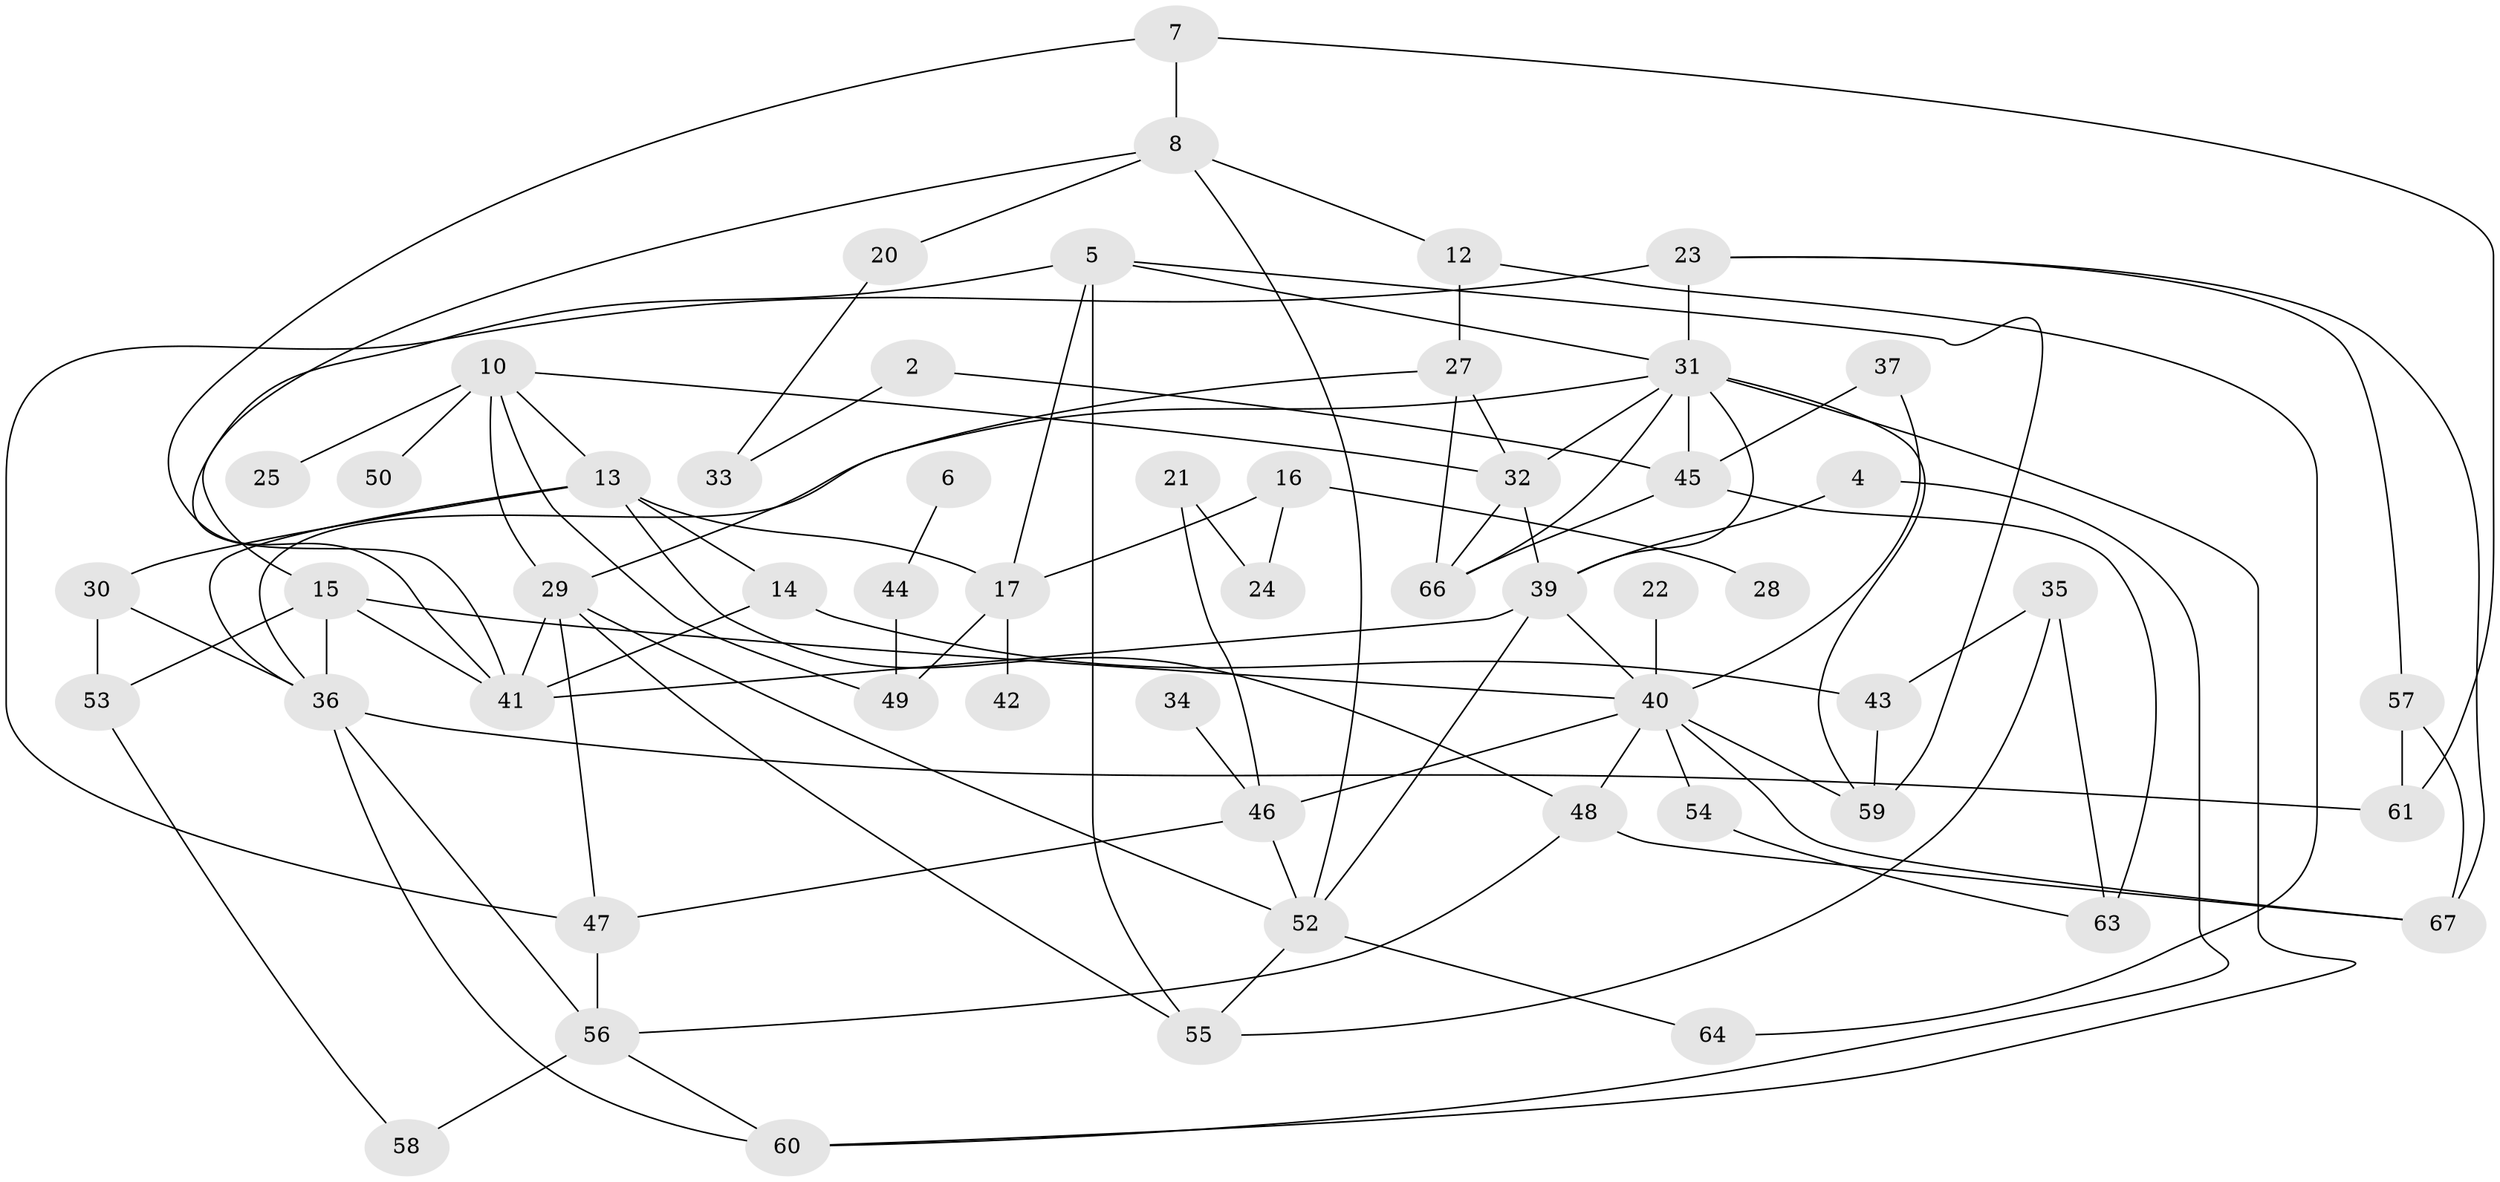 // original degree distribution, {1: 0.1791044776119403, 0: 0.08208955223880597, 2: 0.26865671641791045, 6: 0.03731343283582089, 3: 0.2462686567164179, 5: 0.08208955223880597, 4: 0.08955223880597014, 7: 0.014925373134328358}
// Generated by graph-tools (version 1.1) at 2025/00/03/09/25 03:00:55]
// undirected, 56 vertices, 101 edges
graph export_dot {
graph [start="1"]
  node [color=gray90,style=filled];
  2;
  4;
  5;
  6;
  7;
  8;
  10;
  12;
  13;
  14;
  15;
  16;
  17;
  20;
  21;
  22;
  23;
  24;
  25;
  27;
  28;
  29;
  30;
  31;
  32;
  33;
  34;
  35;
  36;
  37;
  39;
  40;
  41;
  42;
  43;
  44;
  45;
  46;
  47;
  48;
  49;
  50;
  52;
  53;
  54;
  55;
  56;
  57;
  58;
  59;
  60;
  61;
  63;
  64;
  66;
  67;
  2 -- 33 [weight=1.0];
  2 -- 45 [weight=1.0];
  4 -- 39 [weight=1.0];
  4 -- 60 [weight=1.0];
  5 -- 15 [weight=1.0];
  5 -- 17 [weight=1.0];
  5 -- 31 [weight=1.0];
  5 -- 55 [weight=1.0];
  5 -- 59 [weight=1.0];
  6 -- 44 [weight=1.0];
  7 -- 8 [weight=1.0];
  7 -- 41 [weight=1.0];
  7 -- 61 [weight=1.0];
  8 -- 12 [weight=1.0];
  8 -- 20 [weight=1.0];
  8 -- 41 [weight=1.0];
  8 -- 52 [weight=1.0];
  10 -- 13 [weight=1.0];
  10 -- 25 [weight=1.0];
  10 -- 29 [weight=1.0];
  10 -- 32 [weight=1.0];
  10 -- 49 [weight=1.0];
  10 -- 50 [weight=1.0];
  12 -- 27 [weight=1.0];
  12 -- 64 [weight=1.0];
  13 -- 14 [weight=1.0];
  13 -- 17 [weight=1.0];
  13 -- 30 [weight=1.0];
  13 -- 36 [weight=1.0];
  13 -- 48 [weight=1.0];
  14 -- 41 [weight=1.0];
  14 -- 43 [weight=1.0];
  15 -- 36 [weight=1.0];
  15 -- 40 [weight=1.0];
  15 -- 41 [weight=1.0];
  15 -- 53 [weight=1.0];
  16 -- 17 [weight=1.0];
  16 -- 24 [weight=1.0];
  16 -- 28 [weight=1.0];
  17 -- 42 [weight=1.0];
  17 -- 49 [weight=1.0];
  20 -- 33 [weight=1.0];
  21 -- 24 [weight=1.0];
  21 -- 46 [weight=1.0];
  22 -- 40 [weight=1.0];
  23 -- 31 [weight=2.0];
  23 -- 47 [weight=1.0];
  23 -- 57 [weight=1.0];
  23 -- 67 [weight=1.0];
  27 -- 29 [weight=2.0];
  27 -- 32 [weight=1.0];
  27 -- 66 [weight=1.0];
  29 -- 41 [weight=1.0];
  29 -- 47 [weight=1.0];
  29 -- 52 [weight=1.0];
  29 -- 55 [weight=1.0];
  30 -- 36 [weight=1.0];
  30 -- 53 [weight=1.0];
  31 -- 32 [weight=1.0];
  31 -- 36 [weight=1.0];
  31 -- 39 [weight=1.0];
  31 -- 45 [weight=1.0];
  31 -- 59 [weight=1.0];
  31 -- 60 [weight=1.0];
  31 -- 66 [weight=1.0];
  32 -- 39 [weight=1.0];
  32 -- 66 [weight=1.0];
  34 -- 46 [weight=1.0];
  35 -- 43 [weight=1.0];
  35 -- 55 [weight=1.0];
  35 -- 63 [weight=1.0];
  36 -- 56 [weight=1.0];
  36 -- 60 [weight=1.0];
  36 -- 61 [weight=1.0];
  37 -- 40 [weight=1.0];
  37 -- 45 [weight=1.0];
  39 -- 40 [weight=1.0];
  39 -- 41 [weight=2.0];
  39 -- 52 [weight=1.0];
  40 -- 46 [weight=1.0];
  40 -- 48 [weight=1.0];
  40 -- 54 [weight=1.0];
  40 -- 59 [weight=1.0];
  40 -- 67 [weight=1.0];
  43 -- 59 [weight=1.0];
  44 -- 49 [weight=1.0];
  45 -- 63 [weight=1.0];
  45 -- 66 [weight=1.0];
  46 -- 47 [weight=1.0];
  46 -- 52 [weight=1.0];
  47 -- 56 [weight=1.0];
  48 -- 56 [weight=1.0];
  48 -- 67 [weight=1.0];
  52 -- 55 [weight=1.0];
  52 -- 64 [weight=1.0];
  53 -- 58 [weight=1.0];
  54 -- 63 [weight=1.0];
  56 -- 58 [weight=1.0];
  56 -- 60 [weight=1.0];
  57 -- 61 [weight=1.0];
  57 -- 67 [weight=1.0];
}
